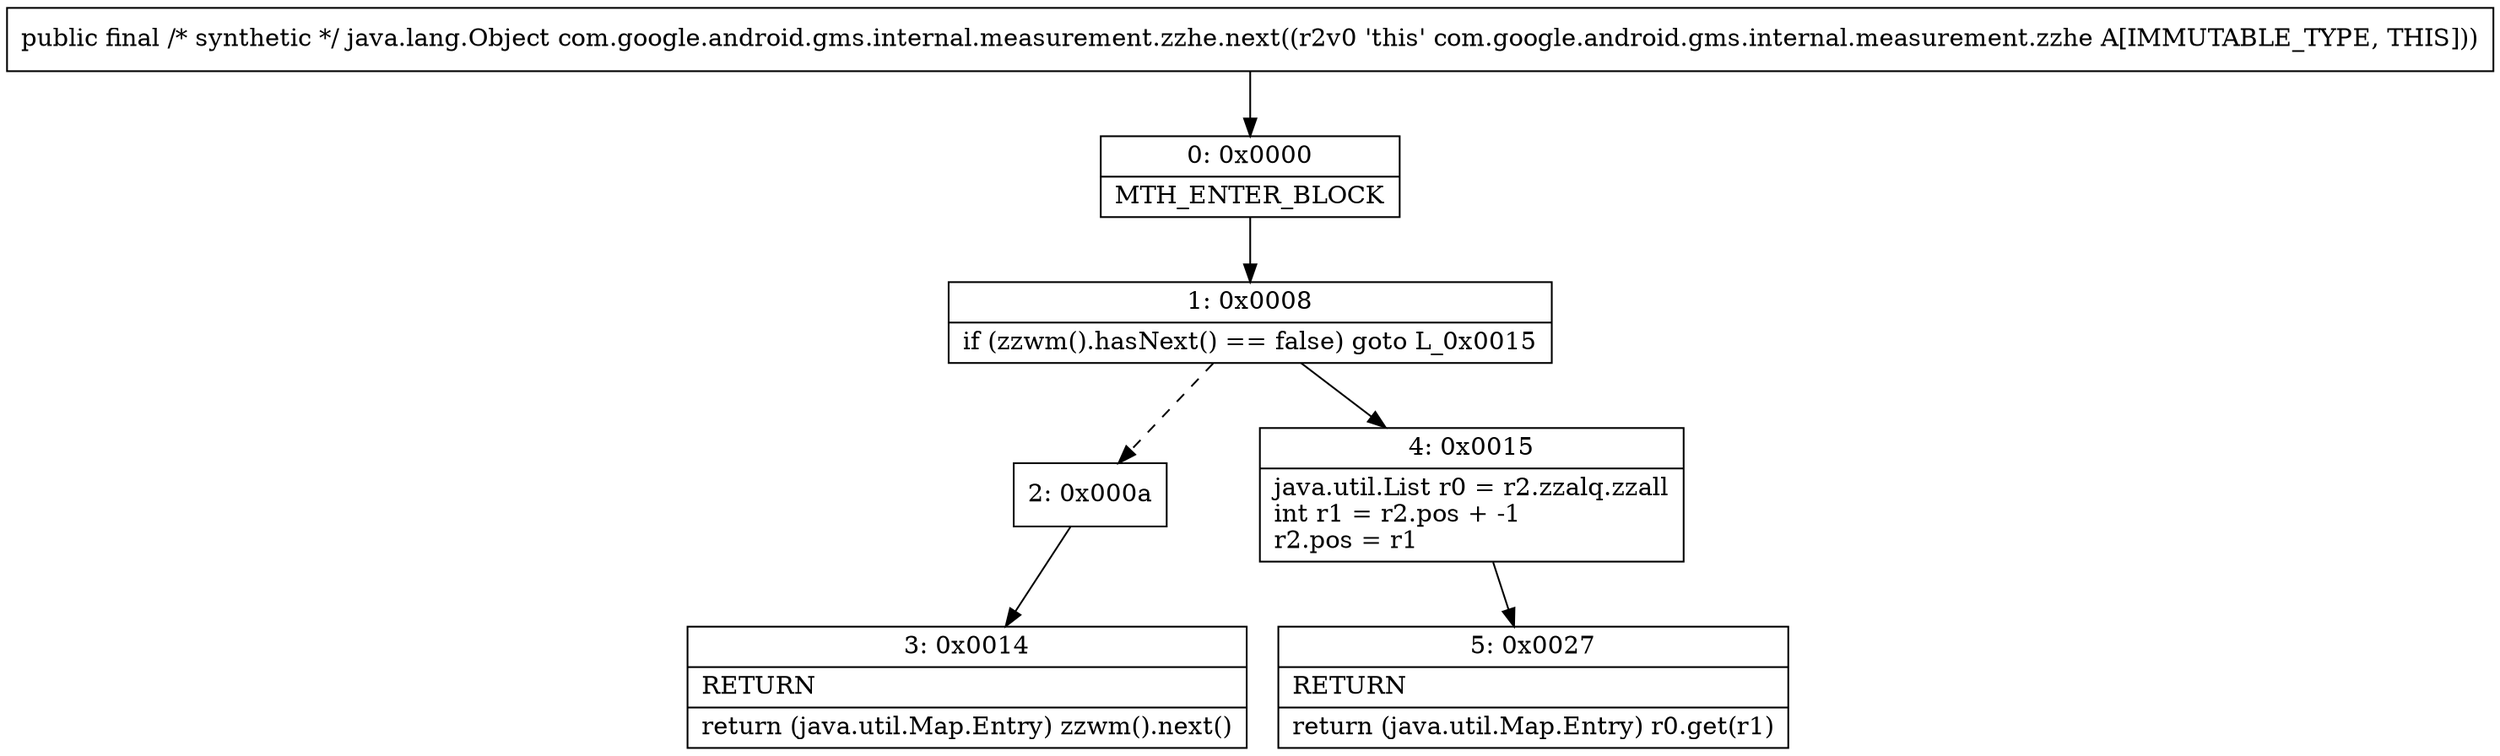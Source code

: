digraph "CFG forcom.google.android.gms.internal.measurement.zzhe.next()Ljava\/lang\/Object;" {
Node_0 [shape=record,label="{0\:\ 0x0000|MTH_ENTER_BLOCK\l}"];
Node_1 [shape=record,label="{1\:\ 0x0008|if (zzwm().hasNext() == false) goto L_0x0015\l}"];
Node_2 [shape=record,label="{2\:\ 0x000a}"];
Node_3 [shape=record,label="{3\:\ 0x0014|RETURN\l|return (java.util.Map.Entry) zzwm().next()\l}"];
Node_4 [shape=record,label="{4\:\ 0x0015|java.util.List r0 = r2.zzalq.zzall\lint r1 = r2.pos + \-1\lr2.pos = r1\l}"];
Node_5 [shape=record,label="{5\:\ 0x0027|RETURN\l|return (java.util.Map.Entry) r0.get(r1)\l}"];
MethodNode[shape=record,label="{public final \/* synthetic *\/ java.lang.Object com.google.android.gms.internal.measurement.zzhe.next((r2v0 'this' com.google.android.gms.internal.measurement.zzhe A[IMMUTABLE_TYPE, THIS])) }"];
MethodNode -> Node_0;
Node_0 -> Node_1;
Node_1 -> Node_2[style=dashed];
Node_1 -> Node_4;
Node_2 -> Node_3;
Node_4 -> Node_5;
}

